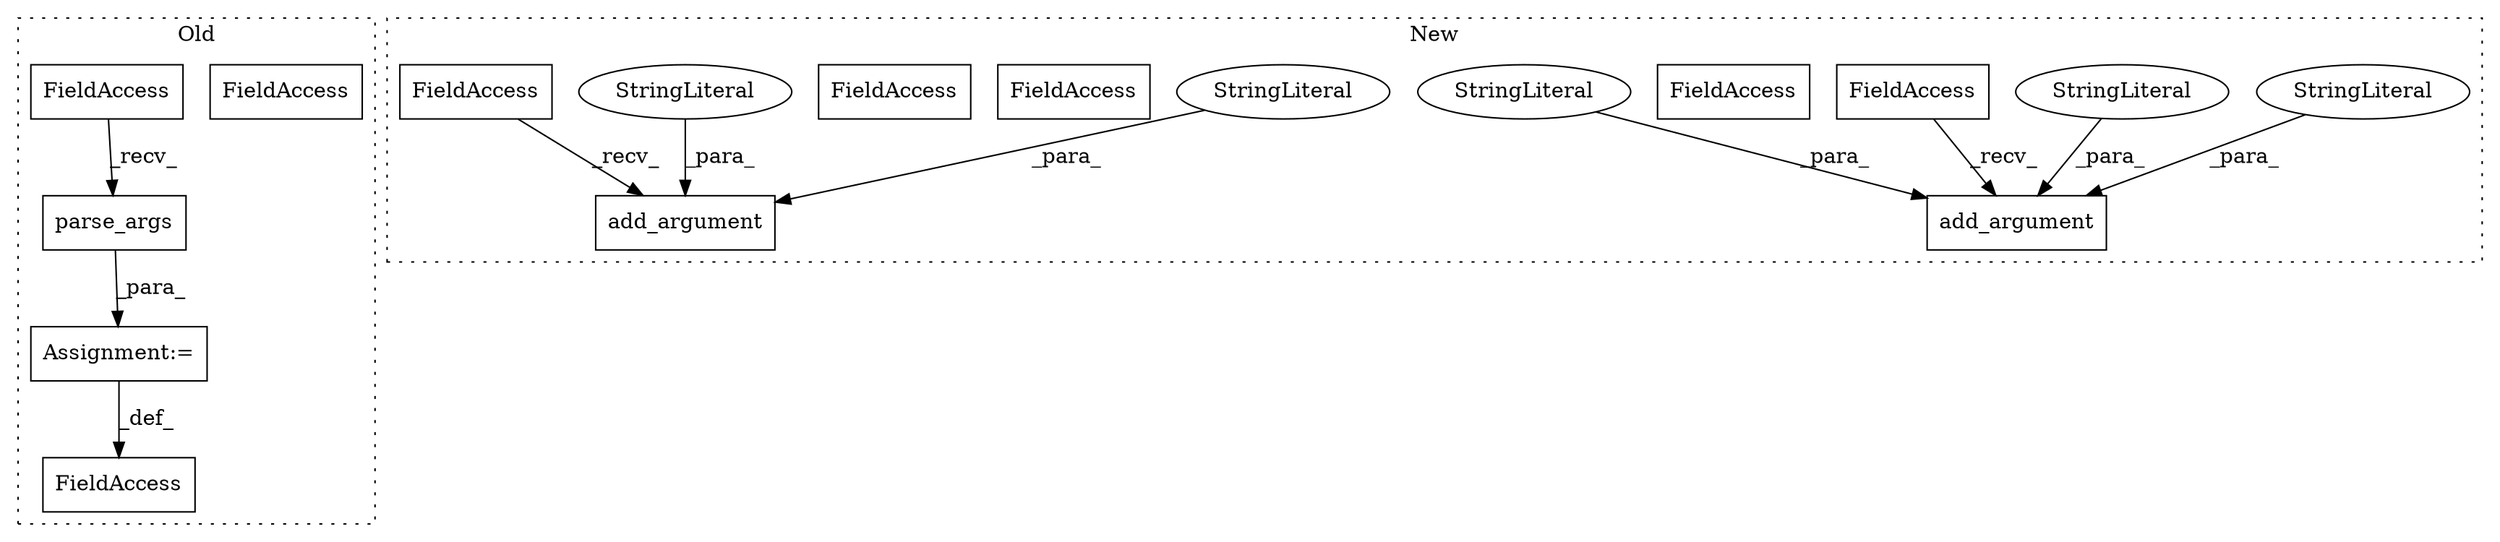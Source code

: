 digraph G {
subgraph cluster0 {
1 [label="parse_args" a="32" s="4645" l="12" shape="box"];
5 [label="Assignment:=" a="7" s="4637" l="1" shape="box"];
7 [label="FieldAccess" a="22" s="4633" l="4" shape="box"];
9 [label="FieldAccess" a="22" s="4638" l="6" shape="box"];
15 [label="FieldAccess" a="22" s="4638" l="6" shape="box"];
label = "Old";
style="dotted";
}
subgraph cluster1 {
2 [label="add_argument" a="32" s="2887,2964" l="13,1" shape="box"];
3 [label="StringLiteral" a="45" s="2915" l="27" shape="ellipse"];
4 [label="StringLiteral" a="45" s="2950" l="14" shape="ellipse"];
6 [label="StringLiteral" a="45" s="2900" l="14" shape="ellipse"];
8 [label="FieldAccess" a="22" s="2880" l="6" shape="box"];
10 [label="add_argument" a="32" s="2980,3056" l="13,1" shape="box"];
11 [label="StringLiteral" a="45" s="3004" l="31" shape="ellipse"];
12 [label="StringLiteral" a="45" s="2993" l="10" shape="ellipse"];
13 [label="FieldAccess" a="22" s="3092" l="6" shape="box"];
14 [label="FieldAccess" a="22" s="2973" l="6" shape="box"];
16 [label="FieldAccess" a="22" s="2973" l="6" shape="box"];
17 [label="FieldAccess" a="22" s="2880" l="6" shape="box"];
label = "New";
style="dotted";
}
1 -> 5 [label="_para_"];
3 -> 2 [label="_para_"];
4 -> 2 [label="_para_"];
5 -> 7 [label="_def_"];
6 -> 2 [label="_para_"];
11 -> 10 [label="_para_"];
12 -> 10 [label="_para_"];
15 -> 1 [label="_recv_"];
16 -> 10 [label="_recv_"];
17 -> 2 [label="_recv_"];
}
